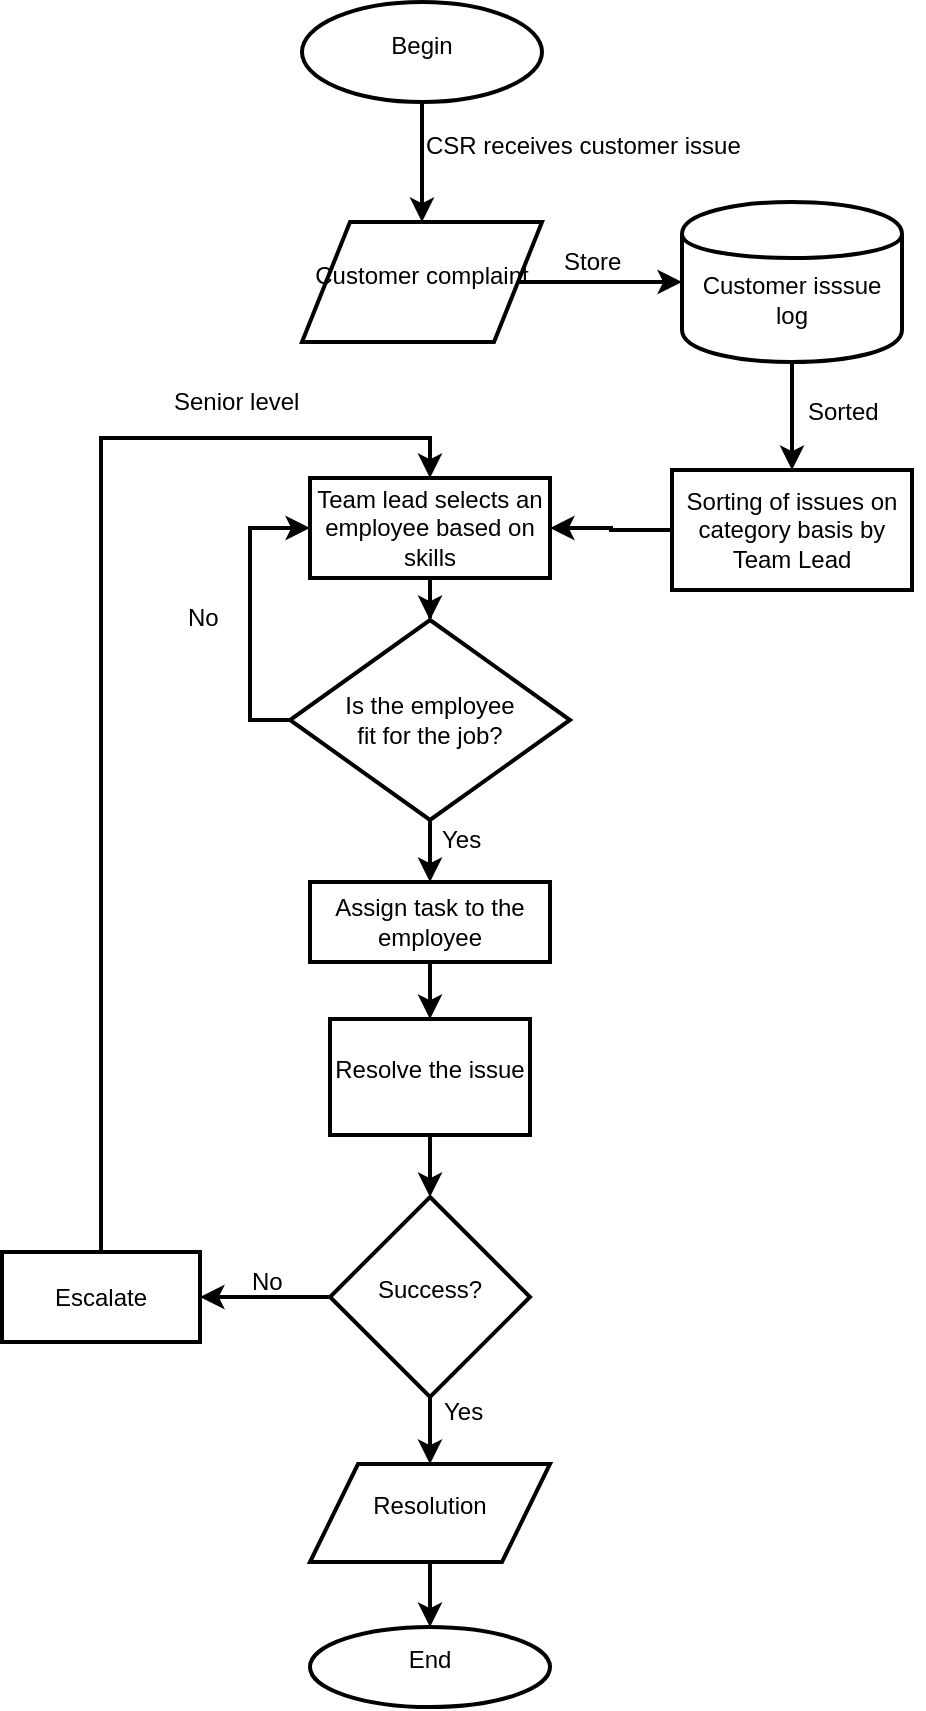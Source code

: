 <mxfile version="10.6.0" type="device"><diagram id="MS56AjUmBg-eo04ytpwm" name="Generalized"><mxGraphModel dx="1075" dy="655" grid="1" gridSize="10" guides="1" tooltips="1" connect="1" arrows="1" fold="1" page="1" pageScale="1" pageWidth="850" pageHeight="1100" math="0" shadow="0"><root><mxCell id="0"/><mxCell id="1" parent="0"/><mxCell id="peqNQr53HSL97_YB9DQG-17" style="edgeStyle=orthogonalEdgeStyle;rounded=0;orthogonalLoop=1;jettySize=auto;html=1;exitX=0.5;exitY=1;exitDx=0;exitDy=0;entryX=0.5;entryY=0;entryDx=0;entryDy=0;labelBackgroundColor=none;fontColor=#000000;strokeWidth=2;" edge="1" parent="1" source="HV_FkBstEc1nrSgEbFcb-1" target="HV_FkBstEc1nrSgEbFcb-6"><mxGeometry relative="1" as="geometry"/></mxCell><mxCell id="HV_FkBstEc1nrSgEbFcb-1" value="Begin" style="ellipse;whiteSpace=wrap;html=1;spacingTop=-7;fontColor=#000000;labelBackgroundColor=none;labelBorderColor=none;strokeWidth=2;" parent="1" vertex="1"><mxGeometry x="350" y="46" width="120" height="50" as="geometry"/></mxCell><mxCell id="peqNQr53HSL97_YB9DQG-20" style="edgeStyle=orthogonalEdgeStyle;rounded=0;orthogonalLoop=1;jettySize=auto;html=1;exitX=0.5;exitY=1;exitDx=0;exitDy=0;entryX=0.5;entryY=0;entryDx=0;entryDy=0;labelBackgroundColor=none;fontColor=#000000;strokeWidth=2;" edge="1" parent="1" source="HV_FkBstEc1nrSgEbFcb-5" target="peqNQr53HSL97_YB9DQG-2"><mxGeometry relative="1" as="geometry"/></mxCell><mxCell id="HV_FkBstEc1nrSgEbFcb-5" value="&lt;div&gt;Customer isssue&lt;/div&gt;&lt;div&gt;log&lt;br&gt;&lt;/div&gt;" style="shape=cylinder;whiteSpace=wrap;html=1;boundedLbl=1;backgroundOutline=1;spacingTop=-7;fontColor=#000000;labelBackgroundColor=none;labelBorderColor=none;strokeWidth=2;" parent="1" vertex="1"><mxGeometry x="540" y="146" width="110" height="80" as="geometry"/></mxCell><mxCell id="peqNQr53HSL97_YB9DQG-18" style="edgeStyle=orthogonalEdgeStyle;rounded=0;orthogonalLoop=1;jettySize=auto;html=1;exitX=1;exitY=0.5;exitDx=0;exitDy=0;entryX=0;entryY=0.5;entryDx=0;entryDy=0;labelBackgroundColor=none;fontColor=#000000;strokeWidth=2;" edge="1" parent="1" source="HV_FkBstEc1nrSgEbFcb-6" target="HV_FkBstEc1nrSgEbFcb-5"><mxGeometry relative="1" as="geometry"/></mxCell><mxCell id="HV_FkBstEc1nrSgEbFcb-6" value="Customer complaint" style="shape=parallelogram;perimeter=parallelogramPerimeter;whiteSpace=wrap;html=1;spacingTop=-7;fontColor=#000000;labelBackgroundColor=none;labelBorderColor=none;strokeWidth=2;" parent="1" vertex="1"><mxGeometry x="350" y="156" width="120" height="60" as="geometry"/></mxCell><mxCell id="HV_FkBstEc1nrSgEbFcb-14" value="Sorted" style="text;html=1;resizable=0;points=[];autosize=1;align=left;verticalAlign=top;spacingTop=-7;fontColor=#000000;labelBackgroundColor=none;labelBorderColor=none;strokeWidth=2;" parent="1" vertex="1"><mxGeometry x="601" y="244" width="60" height="20" as="geometry"/></mxCell><mxCell id="HV_FkBstEc1nrSgEbFcb-16" value="CSR receives customer issue" style="text;html=1;resizable=0;points=[];autosize=1;align=left;verticalAlign=top;spacingTop=-7;fontColor=#000000;labelBackgroundColor=none;labelBorderColor=none;strokeWidth=2;" parent="1" vertex="1"><mxGeometry x="410" y="111" width="190" height="20" as="geometry"/></mxCell><mxCell id="peqNQr53HSL97_YB9DQG-10" style="edgeStyle=orthogonalEdgeStyle;rounded=0;orthogonalLoop=1;jettySize=auto;html=1;exitX=0.5;exitY=1;exitDx=0;exitDy=0;exitPerimeter=0;entryX=0.5;entryY=0;entryDx=0;entryDy=0;labelBackgroundColor=none;fontColor=#000000;strokeWidth=2;" edge="1" parent="1" source="HV_FkBstEc1nrSgEbFcb-20" target="HV_FkBstEc1nrSgEbFcb-46"><mxGeometry relative="1" as="geometry"/></mxCell><mxCell id="73FAFaKyHt0iXo_RdV5d-14" style="edgeStyle=orthogonalEdgeStyle;rounded=0;orthogonalLoop=1;jettySize=auto;html=1;exitX=0;exitY=0.5;exitDx=0;exitDy=0;exitPerimeter=0;entryX=1;entryY=0.5;entryDx=0;entryDy=0;labelBackgroundColor=none;fontColor=#000000;strokeWidth=2;" edge="1" parent="1" source="HV_FkBstEc1nrSgEbFcb-20" target="73FAFaKyHt0iXo_RdV5d-13"><mxGeometry relative="1" as="geometry"/></mxCell><mxCell id="HV_FkBstEc1nrSgEbFcb-20" value="Success?" style="strokeWidth=2;html=1;shape=mxgraph.flowchart.decision;whiteSpace=wrap;spacingTop=-7;fontColor=#000000;labelBackgroundColor=none;labelBorderColor=none;" parent="1" vertex="1"><mxGeometry x="364" y="643.5" width="100" height="100" as="geometry"/></mxCell><mxCell id="peqNQr53HSL97_YB9DQG-13" style="edgeStyle=orthogonalEdgeStyle;rounded=0;orthogonalLoop=1;jettySize=auto;html=1;exitX=0.5;exitY=1;exitDx=0;exitDy=0;labelBackgroundColor=none;fontColor=#000000;strokeWidth=2;" edge="1" parent="1" source="HV_FkBstEc1nrSgEbFcb-23" target="HV_FkBstEc1nrSgEbFcb-20"><mxGeometry relative="1" as="geometry"/></mxCell><mxCell id="HV_FkBstEc1nrSgEbFcb-23" value="Resolve the issue" style="rounded=1;whiteSpace=wrap;html=1;absoluteArcSize=1;arcSize=0;strokeWidth=2;spacingTop=-7;fontColor=#000000;labelBackgroundColor=none;labelBorderColor=none;" parent="1" vertex="1"><mxGeometry x="364" y="554.5" width="100" height="58" as="geometry"/></mxCell><mxCell id="HV_FkBstEc1nrSgEbFcb-32" value="No" style="text;html=1;resizable=0;points=[];autosize=1;align=left;verticalAlign=top;spacingTop=-7;fontColor=#000000;labelBackgroundColor=none;labelBorderColor=none;strokeWidth=2;" parent="1" vertex="1"><mxGeometry x="323" y="678.5" width="30" height="20" as="geometry"/></mxCell><mxCell id="HV_FkBstEc1nrSgEbFcb-35" value="Yes" style="text;html=1;resizable=0;points=[];autosize=1;align=left;verticalAlign=top;spacingTop=-7;fontColor=#000000;labelBackgroundColor=none;labelBorderColor=none;strokeWidth=2;" parent="1" vertex="1"><mxGeometry x="419" y="743.5" width="40" height="20" as="geometry"/></mxCell><mxCell id="HV_FkBstEc1nrSgEbFcb-38" value="Senior level" style="text;html=1;resizable=0;points=[];autosize=1;align=left;verticalAlign=top;spacingTop=-7;fontColor=#000000;labelBackgroundColor=none;labelBorderColor=none;strokeWidth=2;" parent="1" vertex="1"><mxGeometry x="284" y="239" width="90" height="20" as="geometry"/></mxCell><mxCell id="peqNQr53HSL97_YB9DQG-12" style="edgeStyle=orthogonalEdgeStyle;rounded=0;orthogonalLoop=1;jettySize=auto;html=1;exitX=0.5;exitY=1;exitDx=0;exitDy=0;entryX=0.5;entryY=0;entryDx=0;entryDy=0;labelBackgroundColor=none;fontColor=#000000;strokeWidth=2;" edge="1" parent="1" source="HV_FkBstEc1nrSgEbFcb-46" target="HV_FkBstEc1nrSgEbFcb-49"><mxGeometry relative="1" as="geometry"/></mxCell><mxCell id="HV_FkBstEc1nrSgEbFcb-46" value="Resolution" style="shape=parallelogram;perimeter=parallelogramPerimeter;whiteSpace=wrap;html=1;spacingTop=-7;fontColor=#000000;labelBackgroundColor=none;labelBorderColor=none;strokeWidth=2;" parent="1" vertex="1"><mxGeometry x="354" y="777" width="120" height="49" as="geometry"/></mxCell><mxCell id="HV_FkBstEc1nrSgEbFcb-49" value="End" style="ellipse;whiteSpace=wrap;html=1;spacingTop=-7;fontColor=#000000;labelBackgroundColor=none;labelBorderColor=none;strokeWidth=2;" parent="1" vertex="1"><mxGeometry x="354" y="858.5" width="120" height="40" as="geometry"/></mxCell><mxCell id="73FAFaKyHt0iXo_RdV5d-16" style="edgeStyle=orthogonalEdgeStyle;rounded=0;orthogonalLoop=1;jettySize=auto;html=1;exitX=0;exitY=0.5;exitDx=0;exitDy=0;entryX=1;entryY=0.5;entryDx=0;entryDy=0;labelBackgroundColor=none;strokeWidth=2;fontColor=#000000;" edge="1" parent="1" source="peqNQr53HSL97_YB9DQG-2" target="73FAFaKyHt0iXo_RdV5d-2"><mxGeometry relative="1" as="geometry"/></mxCell><mxCell id="peqNQr53HSL97_YB9DQG-2" value="Sorting of issues on category basis by Team Lead" style="shape=trapezoid;perimeter=trapezoidPerimeter;whiteSpace=wrap;html=1;labelBackgroundColor=none;fontColor=#000000;rotation=0;size=0;strokeWidth=2;" vertex="1" parent="1"><mxGeometry x="535" y="280" width="120" height="60" as="geometry"/></mxCell><mxCell id="peqNQr53HSL97_YB9DQG-19" value="Store" style="text;html=1;resizable=0;points=[];autosize=1;align=left;verticalAlign=top;spacingTop=-4;fontColor=#000000;strokeWidth=2;" vertex="1" parent="1"><mxGeometry x="479" y="166" width="50" height="20" as="geometry"/></mxCell><mxCell id="73FAFaKyHt0iXo_RdV5d-1" style="edgeStyle=orthogonalEdgeStyle;rounded=0;orthogonalLoop=1;jettySize=auto;html=1;entryX=0.5;entryY=0;entryDx=0;entryDy=0;labelBackgroundColor=none;fontColor=#000000;strokeWidth=2;" edge="1" parent="1" source="73FAFaKyHt0iXo_RdV5d-2" target="73FAFaKyHt0iXo_RdV5d-5"><mxGeometry relative="1" as="geometry"/></mxCell><mxCell id="73FAFaKyHt0iXo_RdV5d-2" value="Team lead selects an employee based on skills" style="rounded=0;whiteSpace=wrap;html=1;labelBackgroundColor=none;fontColor=#000000;strokeWidth=2;" vertex="1" parent="1"><mxGeometry x="354" y="284" width="120" height="50" as="geometry"/></mxCell><mxCell id="73FAFaKyHt0iXo_RdV5d-3" style="edgeStyle=orthogonalEdgeStyle;rounded=0;orthogonalLoop=1;jettySize=auto;html=1;labelBackgroundColor=none;fontColor=#000000;strokeWidth=2;entryX=0.5;entryY=0;entryDx=0;entryDy=0;" edge="1" parent="1" source="73FAFaKyHt0iXo_RdV5d-5" target="73FAFaKyHt0iXo_RdV5d-6"><mxGeometry relative="1" as="geometry"/></mxCell><mxCell id="73FAFaKyHt0iXo_RdV5d-4" style="edgeStyle=orthogonalEdgeStyle;rounded=0;orthogonalLoop=1;jettySize=auto;html=1;exitX=0;exitY=0.5;exitDx=0;exitDy=0;entryX=0;entryY=0.5;entryDx=0;entryDy=0;labelBackgroundColor=none;fontColor=#000000;strokeWidth=2;" edge="1" parent="1" source="73FAFaKyHt0iXo_RdV5d-5" target="73FAFaKyHt0iXo_RdV5d-2"><mxGeometry relative="1" as="geometry"/></mxCell><mxCell id="73FAFaKyHt0iXo_RdV5d-5" value="&lt;div&gt;Is the employee&lt;/div&gt;&lt;div&gt; fit for the job?&lt;/div&gt;" style="rhombus;whiteSpace=wrap;html=1;labelBackgroundColor=none;fontColor=#000000;strokeWidth=2;" vertex="1" parent="1"><mxGeometry x="344" y="355" width="140" height="100" as="geometry"/></mxCell><mxCell id="73FAFaKyHt0iXo_RdV5d-10" style="edgeStyle=orthogonalEdgeStyle;rounded=0;orthogonalLoop=1;jettySize=auto;html=1;exitX=0.5;exitY=1;exitDx=0;exitDy=0;entryX=0.5;entryY=0;entryDx=0;entryDy=0;labelBackgroundColor=none;fontColor=#000000;strokeWidth=2;" edge="1" parent="1" source="73FAFaKyHt0iXo_RdV5d-6" target="HV_FkBstEc1nrSgEbFcb-23"><mxGeometry relative="1" as="geometry"/></mxCell><mxCell id="73FAFaKyHt0iXo_RdV5d-6" value="Assign task to the employee" style="rounded=0;whiteSpace=wrap;html=1;labelBackgroundColor=none;fontColor=#000000;strokeWidth=2;" vertex="1" parent="1"><mxGeometry x="354" y="486" width="120" height="40" as="geometry"/></mxCell><mxCell id="73FAFaKyHt0iXo_RdV5d-7" value="No" style="text;html=1;resizable=0;points=[];autosize=1;align=left;verticalAlign=top;spacingTop=-4;fontColor=#000000;strokeWidth=2;" vertex="1" parent="1"><mxGeometry x="291" y="344" width="30" height="20" as="geometry"/></mxCell><mxCell id="73FAFaKyHt0iXo_RdV5d-8" value="Yes" style="text;html=1;resizable=0;points=[];autosize=1;align=left;verticalAlign=top;spacingTop=-4;fontColor=#000000;strokeWidth=2;" vertex="1" parent="1"><mxGeometry x="418" y="455" width="40" height="20" as="geometry"/></mxCell><mxCell id="73FAFaKyHt0iXo_RdV5d-15" style="edgeStyle=orthogonalEdgeStyle;rounded=0;orthogonalLoop=1;jettySize=auto;html=1;exitX=0.5;exitY=0;exitDx=0;exitDy=0;entryX=0.5;entryY=0;entryDx=0;entryDy=0;labelBackgroundColor=none;fontColor=#000000;strokeWidth=2;" edge="1" parent="1" source="73FAFaKyHt0iXo_RdV5d-13" target="73FAFaKyHt0iXo_RdV5d-2"><mxGeometry relative="1" as="geometry"/></mxCell><mxCell id="73FAFaKyHt0iXo_RdV5d-13" value="Escalate" style="rounded=0;whiteSpace=wrap;html=1;labelBackgroundColor=none;fontColor=#000000;strokeWidth=2;" vertex="1" parent="1"><mxGeometry x="200" y="671" width="99" height="45" as="geometry"/></mxCell></root></mxGraphModel></diagram><diagram id="tnm5uVWObuQdqJ8xOGwy" name="Page-2"><mxGraphModel dx="914" dy="557" grid="1" gridSize="10" guides="1" tooltips="1" connect="1" arrows="1" fold="1" page="1" pageScale="1" pageWidth="1100" pageHeight="850" math="0" shadow="0"><root><mxCell id="QXl5oR4P9TtBor1BubMe-0"/><mxCell id="QXl5oR4P9TtBor1BubMe-1" parent="QXl5oR4P9TtBor1BubMe-0"/><mxCell id="PitjnC2anqNI_xRoqQyP-0" style="edgeStyle=orthogonalEdgeStyle;rounded=0;orthogonalLoop=1;jettySize=auto;html=1;entryX=0.5;entryY=0;entryDx=0;entryDy=0;labelBackgroundColor=none;fontColor=#000000;" edge="1" parent="QXl5oR4P9TtBor1BubMe-1" source="PitjnC2anqNI_xRoqQyP-1" target="PitjnC2anqNI_xRoqQyP-4"><mxGeometry relative="1" as="geometry"/></mxCell><mxCell id="PitjnC2anqNI_xRoqQyP-1" value="Select an employee based on skills" style="rounded=0;whiteSpace=wrap;html=1;labelBackgroundColor=none;fontColor=#000000;" vertex="1" parent="QXl5oR4P9TtBor1BubMe-1"><mxGeometry x="320" y="130" width="120" height="50" as="geometry"/></mxCell><mxCell id="PitjnC2anqNI_xRoqQyP-2" style="edgeStyle=orthogonalEdgeStyle;rounded=0;orthogonalLoop=1;jettySize=auto;html=1;entryX=0.5;entryY=0;entryDx=0;entryDy=0;labelBackgroundColor=none;fontColor=#000000;" edge="1" parent="QXl5oR4P9TtBor1BubMe-1" source="PitjnC2anqNI_xRoqQyP-4" target="PitjnC2anqNI_xRoqQyP-5"><mxGeometry relative="1" as="geometry"/></mxCell><mxCell id="PitjnC2anqNI_xRoqQyP-3" style="edgeStyle=orthogonalEdgeStyle;rounded=0;orthogonalLoop=1;jettySize=auto;html=1;exitX=0;exitY=0.5;exitDx=0;exitDy=0;entryX=0;entryY=0.5;entryDx=0;entryDy=0;labelBackgroundColor=none;fontColor=#000000;" edge="1" parent="QXl5oR4P9TtBor1BubMe-1" source="PitjnC2anqNI_xRoqQyP-4" target="PitjnC2anqNI_xRoqQyP-1"><mxGeometry relative="1" as="geometry"/></mxCell><mxCell id="PitjnC2anqNI_xRoqQyP-4" value="&lt;div&gt;Is the employee&lt;/div&gt;&lt;div&gt; fit for the job?&lt;/div&gt;" style="rhombus;whiteSpace=wrap;html=1;labelBackgroundColor=none;fontColor=#000000;" vertex="1" parent="QXl5oR4P9TtBor1BubMe-1"><mxGeometry x="310" y="220" width="140" height="100" as="geometry"/></mxCell><mxCell id="PitjnC2anqNI_xRoqQyP-5" value="Assign" style="rounded=0;whiteSpace=wrap;html=1;labelBackgroundColor=none;fontColor=#000000;" vertex="1" parent="QXl5oR4P9TtBor1BubMe-1"><mxGeometry x="320" y="350" width="120" height="30" as="geometry"/></mxCell><mxCell id="PitjnC2anqNI_xRoqQyP-6" value="No" style="text;html=1;resizable=0;points=[];autosize=1;align=left;verticalAlign=top;spacingTop=-4;fontColor=#000000;" vertex="1" parent="QXl5oR4P9TtBor1BubMe-1"><mxGeometry x="264" y="226" width="30" height="20" as="geometry"/></mxCell><mxCell id="PitjnC2anqNI_xRoqQyP-7" value="Yes" style="text;html=1;resizable=0;points=[];autosize=1;align=left;verticalAlign=top;spacingTop=-4;fontColor=#000000;" vertex="1" parent="QXl5oR4P9TtBor1BubMe-1"><mxGeometry x="389" y="320" width="40" height="20" as="geometry"/></mxCell></root></mxGraphModel></diagram></mxfile>
